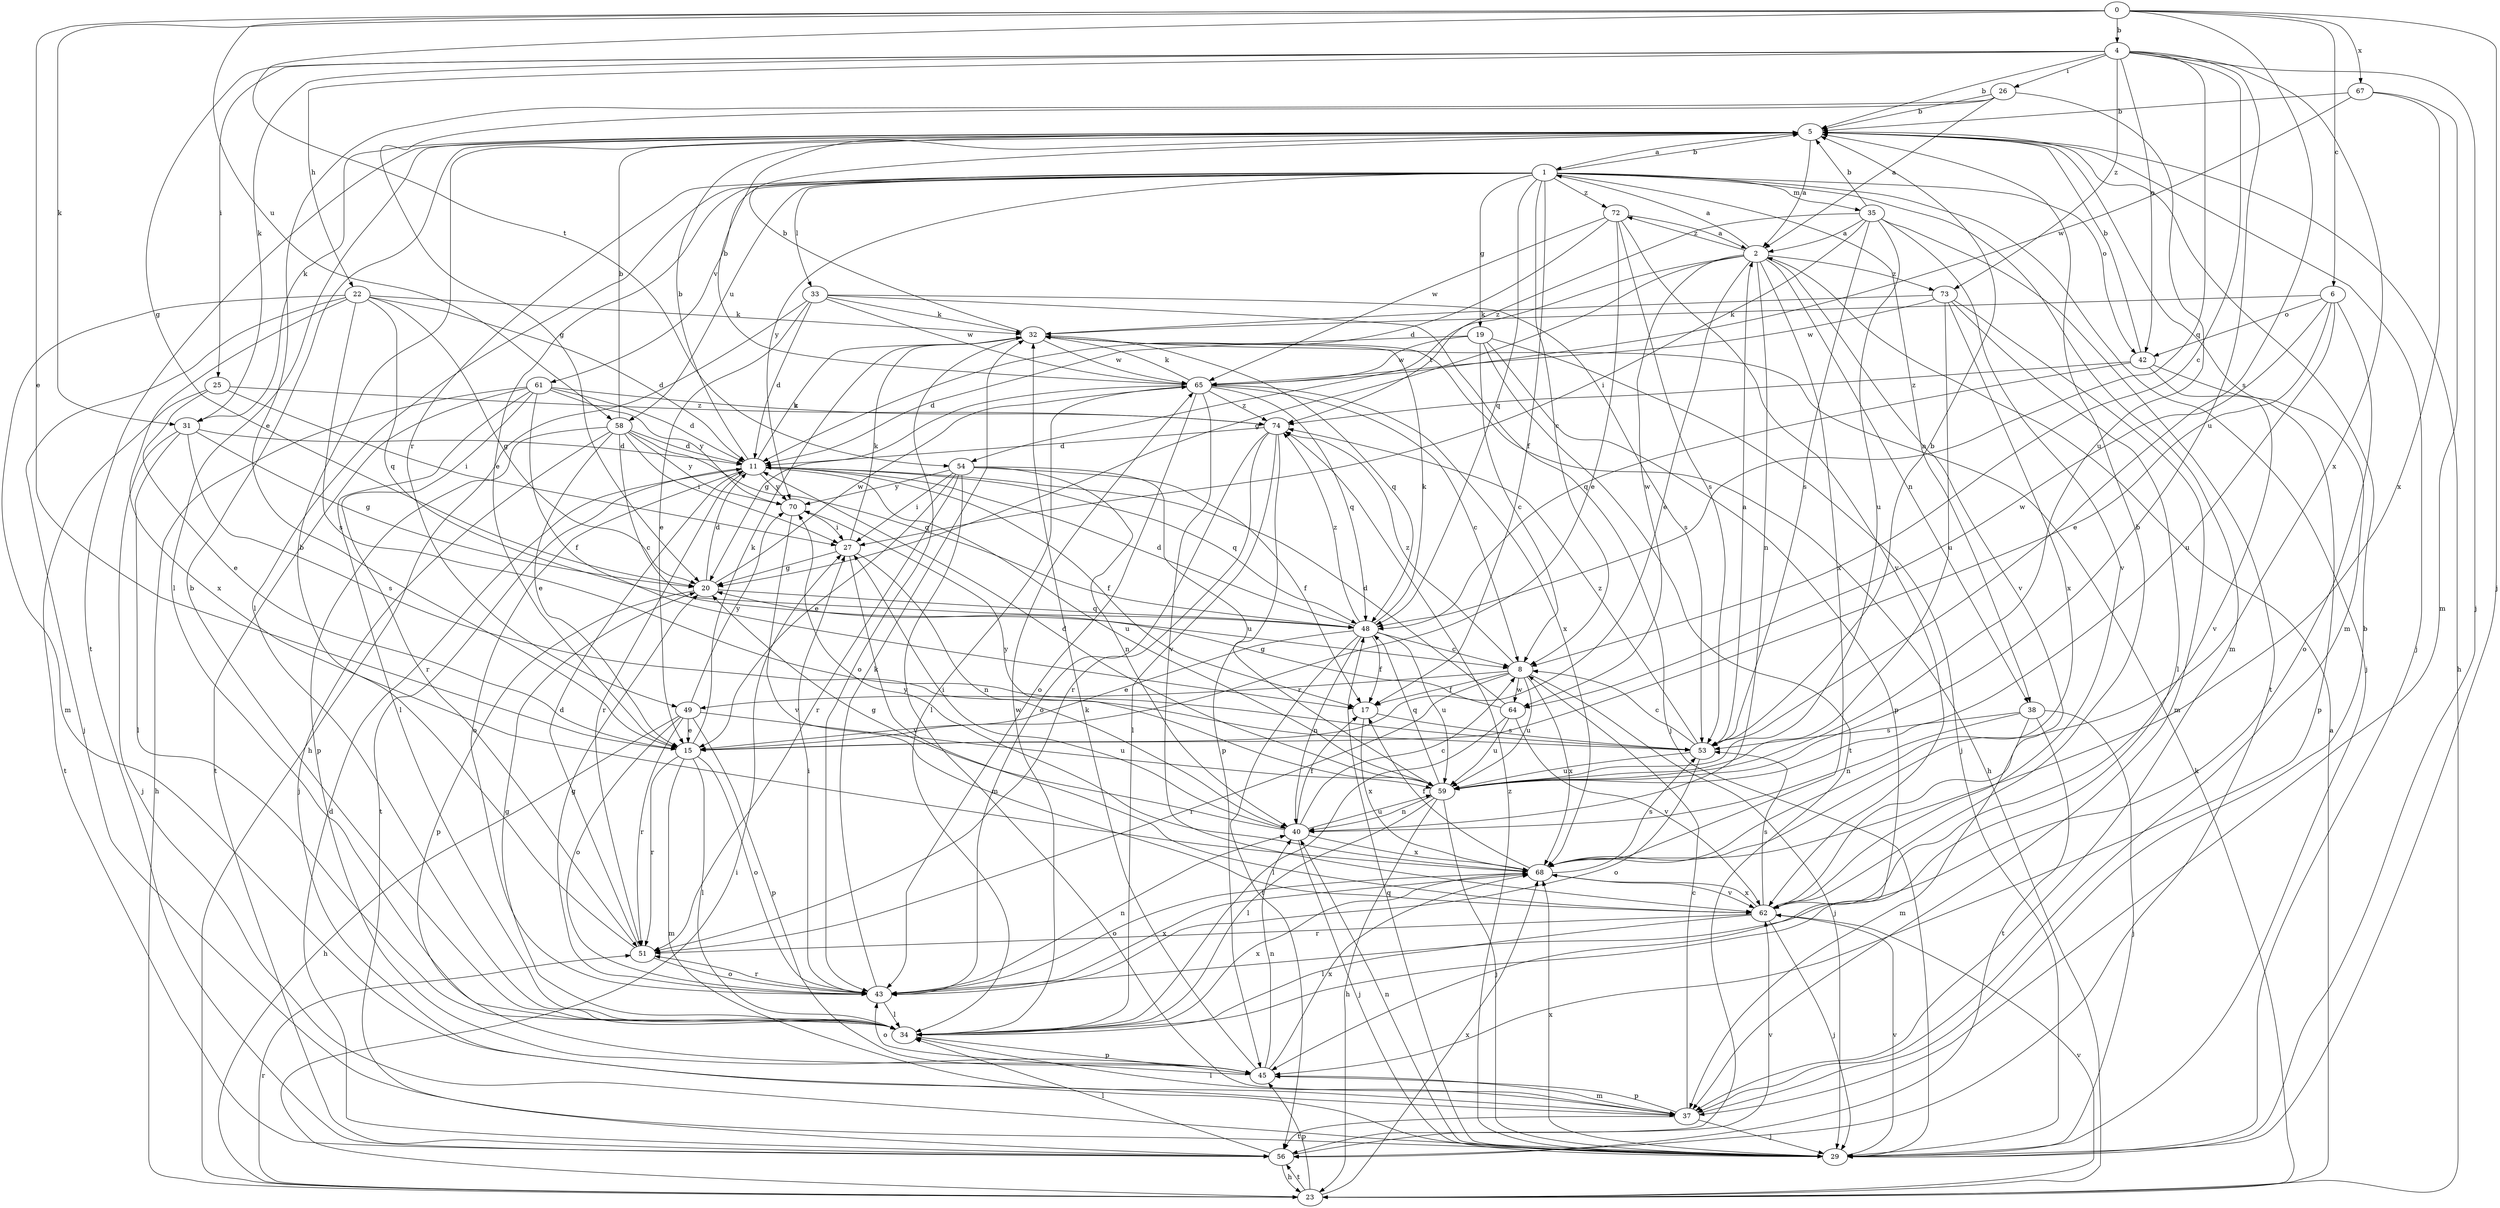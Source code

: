 strict digraph  {
0;
1;
2;
4;
5;
6;
8;
11;
15;
17;
19;
20;
22;
23;
25;
26;
27;
29;
31;
32;
33;
34;
35;
37;
38;
40;
42;
43;
45;
48;
49;
51;
53;
54;
56;
58;
59;
61;
62;
64;
65;
67;
68;
70;
72;
73;
74;
0 -> 4  [label=b];
0 -> 6  [label=c];
0 -> 15  [label=e];
0 -> 29  [label=j];
0 -> 31  [label=k];
0 -> 53  [label=s];
0 -> 54  [label=t];
0 -> 58  [label=u];
0 -> 67  [label=x];
1 -> 5  [label=b];
1 -> 8  [label=c];
1 -> 15  [label=e];
1 -> 17  [label=f];
1 -> 19  [label=g];
1 -> 29  [label=j];
1 -> 33  [label=l];
1 -> 34  [label=l];
1 -> 35  [label=m];
1 -> 37  [label=m];
1 -> 38  [label=n];
1 -> 42  [label=o];
1 -> 48  [label=q];
1 -> 49  [label=r];
1 -> 58  [label=u];
1 -> 61  [label=v];
1 -> 70  [label=y];
1 -> 72  [label=z];
2 -> 1  [label=a];
2 -> 15  [label=e];
2 -> 20  [label=g];
2 -> 38  [label=n];
2 -> 40  [label=n];
2 -> 54  [label=t];
2 -> 62  [label=v];
2 -> 64  [label=w];
2 -> 68  [label=x];
2 -> 72  [label=z];
2 -> 73  [label=z];
4 -> 5  [label=b];
4 -> 8  [label=c];
4 -> 20  [label=g];
4 -> 22  [label=h];
4 -> 25  [label=i];
4 -> 26  [label=i];
4 -> 29  [label=j];
4 -> 31  [label=k];
4 -> 42  [label=o];
4 -> 48  [label=q];
4 -> 59  [label=u];
4 -> 68  [label=x];
4 -> 73  [label=z];
5 -> 1  [label=a];
5 -> 2  [label=a];
5 -> 23  [label=h];
5 -> 29  [label=j];
5 -> 31  [label=k];
5 -> 34  [label=l];
5 -> 37  [label=m];
5 -> 56  [label=t];
6 -> 15  [label=e];
6 -> 32  [label=k];
6 -> 42  [label=o];
6 -> 43  [label=o];
6 -> 59  [label=u];
6 -> 64  [label=w];
8 -> 17  [label=f];
8 -> 29  [label=j];
8 -> 49  [label=r];
8 -> 51  [label=r];
8 -> 59  [label=u];
8 -> 64  [label=w];
8 -> 68  [label=x];
8 -> 74  [label=z];
11 -> 5  [label=b];
11 -> 17  [label=f];
11 -> 32  [label=k];
11 -> 43  [label=o];
11 -> 48  [label=q];
11 -> 51  [label=r];
11 -> 56  [label=t];
11 -> 59  [label=u];
11 -> 70  [label=y];
15 -> 32  [label=k];
15 -> 34  [label=l];
15 -> 37  [label=m];
15 -> 43  [label=o];
15 -> 51  [label=r];
17 -> 53  [label=s];
17 -> 68  [label=x];
19 -> 8  [label=c];
19 -> 11  [label=d];
19 -> 29  [label=j];
19 -> 45  [label=p];
19 -> 56  [label=t];
19 -> 65  [label=w];
20 -> 11  [label=d];
20 -> 45  [label=p];
20 -> 48  [label=q];
20 -> 65  [label=w];
22 -> 11  [label=d];
22 -> 20  [label=g];
22 -> 29  [label=j];
22 -> 32  [label=k];
22 -> 37  [label=m];
22 -> 48  [label=q];
22 -> 53  [label=s];
22 -> 68  [label=x];
23 -> 2  [label=a];
23 -> 27  [label=i];
23 -> 32  [label=k];
23 -> 45  [label=p];
23 -> 51  [label=r];
23 -> 56  [label=t];
23 -> 62  [label=v];
23 -> 68  [label=x];
25 -> 15  [label=e];
25 -> 27  [label=i];
25 -> 56  [label=t];
25 -> 74  [label=z];
26 -> 2  [label=a];
26 -> 5  [label=b];
26 -> 15  [label=e];
26 -> 20  [label=g];
26 -> 59  [label=u];
27 -> 20  [label=g];
27 -> 32  [label=k];
27 -> 40  [label=n];
27 -> 62  [label=v];
29 -> 40  [label=n];
29 -> 48  [label=q];
29 -> 62  [label=v];
29 -> 68  [label=x];
29 -> 74  [label=z];
31 -> 11  [label=d];
31 -> 20  [label=g];
31 -> 29  [label=j];
31 -> 34  [label=l];
31 -> 53  [label=s];
32 -> 5  [label=b];
32 -> 23  [label=h];
32 -> 43  [label=o];
32 -> 48  [label=q];
32 -> 65  [label=w];
33 -> 11  [label=d];
33 -> 15  [label=e];
33 -> 23  [label=h];
33 -> 29  [label=j];
33 -> 32  [label=k];
33 -> 53  [label=s];
33 -> 65  [label=w];
34 -> 5  [label=b];
34 -> 20  [label=g];
34 -> 45  [label=p];
34 -> 65  [label=w];
34 -> 68  [label=x];
35 -> 2  [label=a];
35 -> 5  [label=b];
35 -> 27  [label=i];
35 -> 53  [label=s];
35 -> 56  [label=t];
35 -> 59  [label=u];
35 -> 62  [label=v];
35 -> 74  [label=z];
37 -> 5  [label=b];
37 -> 8  [label=c];
37 -> 29  [label=j];
37 -> 34  [label=l];
37 -> 45  [label=p];
37 -> 56  [label=t];
38 -> 29  [label=j];
38 -> 37  [label=m];
38 -> 40  [label=n];
38 -> 53  [label=s];
38 -> 56  [label=t];
40 -> 8  [label=c];
40 -> 17  [label=f];
40 -> 20  [label=g];
40 -> 27  [label=i];
40 -> 29  [label=j];
40 -> 59  [label=u];
40 -> 68  [label=x];
42 -> 5  [label=b];
42 -> 45  [label=p];
42 -> 48  [label=q];
42 -> 62  [label=v];
42 -> 74  [label=z];
43 -> 20  [label=g];
43 -> 27  [label=i];
43 -> 32  [label=k];
43 -> 34  [label=l];
43 -> 40  [label=n];
43 -> 51  [label=r];
43 -> 68  [label=x];
45 -> 32  [label=k];
45 -> 37  [label=m];
45 -> 40  [label=n];
45 -> 43  [label=o];
45 -> 68  [label=x];
48 -> 8  [label=c];
48 -> 11  [label=d];
48 -> 15  [label=e];
48 -> 17  [label=f];
48 -> 32  [label=k];
48 -> 40  [label=n];
48 -> 56  [label=t];
48 -> 59  [label=u];
48 -> 74  [label=z];
49 -> 15  [label=e];
49 -> 23  [label=h];
49 -> 43  [label=o];
49 -> 45  [label=p];
49 -> 51  [label=r];
49 -> 59  [label=u];
49 -> 70  [label=y];
51 -> 5  [label=b];
51 -> 11  [label=d];
51 -> 43  [label=o];
53 -> 2  [label=a];
53 -> 5  [label=b];
53 -> 8  [label=c];
53 -> 43  [label=o];
53 -> 59  [label=u];
53 -> 74  [label=z];
54 -> 15  [label=e];
54 -> 17  [label=f];
54 -> 27  [label=i];
54 -> 37  [label=m];
54 -> 40  [label=n];
54 -> 51  [label=r];
54 -> 59  [label=u];
54 -> 70  [label=y];
56 -> 11  [label=d];
56 -> 23  [label=h];
56 -> 34  [label=l];
56 -> 62  [label=v];
58 -> 5  [label=b];
58 -> 8  [label=c];
58 -> 11  [label=d];
58 -> 15  [label=e];
58 -> 27  [label=i];
58 -> 29  [label=j];
58 -> 45  [label=p];
58 -> 48  [label=q];
58 -> 70  [label=y];
59 -> 11  [label=d];
59 -> 23  [label=h];
59 -> 29  [label=j];
59 -> 34  [label=l];
59 -> 40  [label=n];
59 -> 48  [label=q];
59 -> 70  [label=y];
61 -> 11  [label=d];
61 -> 17  [label=f];
61 -> 23  [label=h];
61 -> 34  [label=l];
61 -> 51  [label=r];
61 -> 56  [label=t];
61 -> 70  [label=y];
61 -> 74  [label=z];
62 -> 5  [label=b];
62 -> 29  [label=j];
62 -> 34  [label=l];
62 -> 51  [label=r];
62 -> 53  [label=s];
62 -> 68  [label=x];
64 -> 11  [label=d];
64 -> 20  [label=g];
64 -> 34  [label=l];
64 -> 59  [label=u];
64 -> 62  [label=v];
65 -> 5  [label=b];
65 -> 8  [label=c];
65 -> 20  [label=g];
65 -> 32  [label=k];
65 -> 34  [label=l];
65 -> 43  [label=o];
65 -> 48  [label=q];
65 -> 62  [label=v];
65 -> 68  [label=x];
65 -> 74  [label=z];
67 -> 5  [label=b];
67 -> 37  [label=m];
67 -> 65  [label=w];
67 -> 68  [label=x];
68 -> 17  [label=f];
68 -> 43  [label=o];
68 -> 53  [label=s];
68 -> 62  [label=v];
68 -> 70  [label=y];
70 -> 27  [label=i];
70 -> 62  [label=v];
72 -> 2  [label=a];
72 -> 11  [label=d];
72 -> 15  [label=e];
72 -> 53  [label=s];
72 -> 62  [label=v];
72 -> 65  [label=w];
73 -> 32  [label=k];
73 -> 34  [label=l];
73 -> 37  [label=m];
73 -> 59  [label=u];
73 -> 65  [label=w];
73 -> 68  [label=x];
74 -> 11  [label=d];
74 -> 34  [label=l];
74 -> 43  [label=o];
74 -> 45  [label=p];
74 -> 51  [label=r];
}
